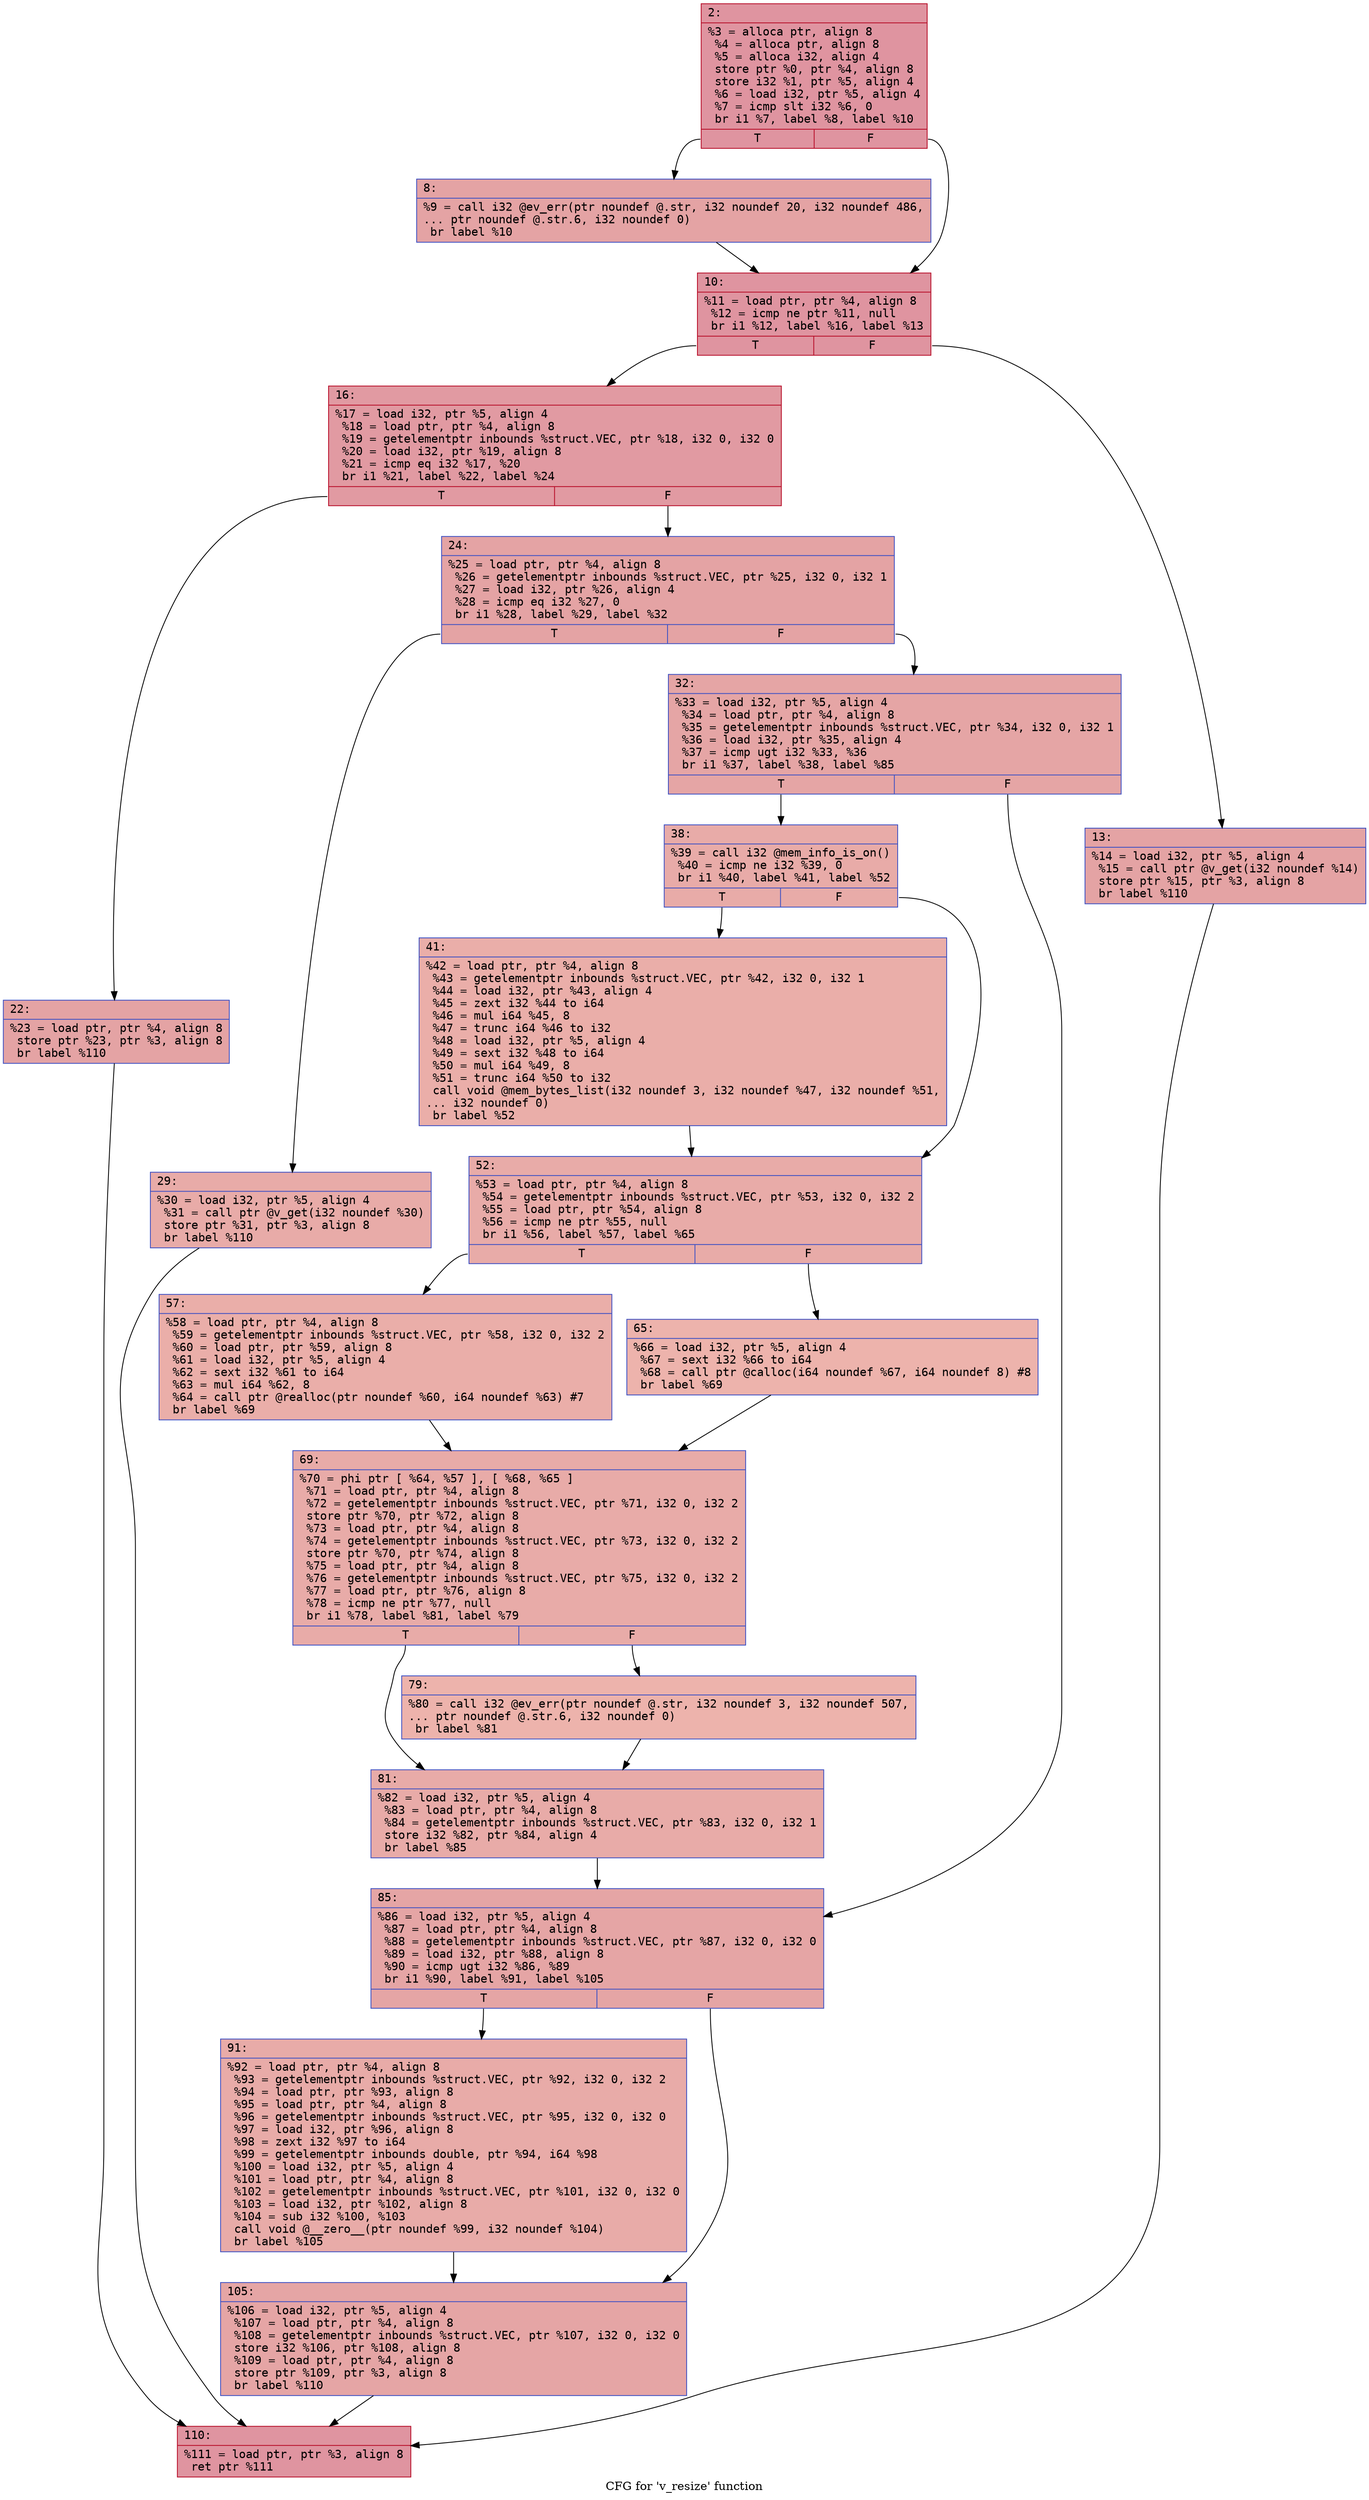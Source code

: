 digraph "CFG for 'v_resize' function" {
	label="CFG for 'v_resize' function";

	Node0x600003091cc0 [shape=record,color="#b70d28ff", style=filled, fillcolor="#b70d2870" fontname="Courier",label="{2:\l|  %3 = alloca ptr, align 8\l  %4 = alloca ptr, align 8\l  %5 = alloca i32, align 4\l  store ptr %0, ptr %4, align 8\l  store i32 %1, ptr %5, align 4\l  %6 = load i32, ptr %5, align 4\l  %7 = icmp slt i32 %6, 0\l  br i1 %7, label %8, label %10\l|{<s0>T|<s1>F}}"];
	Node0x600003091cc0:s0 -> Node0x600003091d10[tooltip="2 -> 8\nProbability 37.50%" ];
	Node0x600003091cc0:s1 -> Node0x600003091d60[tooltip="2 -> 10\nProbability 62.50%" ];
	Node0x600003091d10 [shape=record,color="#3d50c3ff", style=filled, fillcolor="#c32e3170" fontname="Courier",label="{8:\l|  %9 = call i32 @ev_err(ptr noundef @.str, i32 noundef 20, i32 noundef 486,\l... ptr noundef @.str.6, i32 noundef 0)\l  br label %10\l}"];
	Node0x600003091d10 -> Node0x600003091d60[tooltip="8 -> 10\nProbability 100.00%" ];
	Node0x600003091d60 [shape=record,color="#b70d28ff", style=filled, fillcolor="#b70d2870" fontname="Courier",label="{10:\l|  %11 = load ptr, ptr %4, align 8\l  %12 = icmp ne ptr %11, null\l  br i1 %12, label %16, label %13\l|{<s0>T|<s1>F}}"];
	Node0x600003091d60:s0 -> Node0x600003091e00[tooltip="10 -> 16\nProbability 62.50%" ];
	Node0x600003091d60:s1 -> Node0x600003091db0[tooltip="10 -> 13\nProbability 37.50%" ];
	Node0x600003091db0 [shape=record,color="#3d50c3ff", style=filled, fillcolor="#c32e3170" fontname="Courier",label="{13:\l|  %14 = load i32, ptr %5, align 4\l  %15 = call ptr @v_get(i32 noundef %14)\l  store ptr %15, ptr %3, align 8\l  br label %110\l}"];
	Node0x600003091db0 -> Node0x600003092300[tooltip="13 -> 110\nProbability 100.00%" ];
	Node0x600003091e00 [shape=record,color="#b70d28ff", style=filled, fillcolor="#bb1b2c70" fontname="Courier",label="{16:\l|  %17 = load i32, ptr %5, align 4\l  %18 = load ptr, ptr %4, align 8\l  %19 = getelementptr inbounds %struct.VEC, ptr %18, i32 0, i32 0\l  %20 = load i32, ptr %19, align 8\l  %21 = icmp eq i32 %17, %20\l  br i1 %21, label %22, label %24\l|{<s0>T|<s1>F}}"];
	Node0x600003091e00:s0 -> Node0x600003091e50[tooltip="16 -> 22\nProbability 50.00%" ];
	Node0x600003091e00:s1 -> Node0x600003091ea0[tooltip="16 -> 24\nProbability 50.00%" ];
	Node0x600003091e50 [shape=record,color="#3d50c3ff", style=filled, fillcolor="#c32e3170" fontname="Courier",label="{22:\l|  %23 = load ptr, ptr %4, align 8\l  store ptr %23, ptr %3, align 8\l  br label %110\l}"];
	Node0x600003091e50 -> Node0x600003092300[tooltip="22 -> 110\nProbability 100.00%" ];
	Node0x600003091ea0 [shape=record,color="#3d50c3ff", style=filled, fillcolor="#c32e3170" fontname="Courier",label="{24:\l|  %25 = load ptr, ptr %4, align 8\l  %26 = getelementptr inbounds %struct.VEC, ptr %25, i32 0, i32 1\l  %27 = load i32, ptr %26, align 4\l  %28 = icmp eq i32 %27, 0\l  br i1 %28, label %29, label %32\l|{<s0>T|<s1>F}}"];
	Node0x600003091ea0:s0 -> Node0x600003091ef0[tooltip="24 -> 29\nProbability 37.50%" ];
	Node0x600003091ea0:s1 -> Node0x600003091f40[tooltip="24 -> 32\nProbability 62.50%" ];
	Node0x600003091ef0 [shape=record,color="#3d50c3ff", style=filled, fillcolor="#cc403a70" fontname="Courier",label="{29:\l|  %30 = load i32, ptr %5, align 4\l  %31 = call ptr @v_get(i32 noundef %30)\l  store ptr %31, ptr %3, align 8\l  br label %110\l}"];
	Node0x600003091ef0 -> Node0x600003092300[tooltip="29 -> 110\nProbability 100.00%" ];
	Node0x600003091f40 [shape=record,color="#3d50c3ff", style=filled, fillcolor="#c5333470" fontname="Courier",label="{32:\l|  %33 = load i32, ptr %5, align 4\l  %34 = load ptr, ptr %4, align 8\l  %35 = getelementptr inbounds %struct.VEC, ptr %34, i32 0, i32 1\l  %36 = load i32, ptr %35, align 4\l  %37 = icmp ugt i32 %33, %36\l  br i1 %37, label %38, label %85\l|{<s0>T|<s1>F}}"];
	Node0x600003091f40:s0 -> Node0x600003091f90[tooltip="32 -> 38\nProbability 50.00%" ];
	Node0x600003091f40:s1 -> Node0x600003092210[tooltip="32 -> 85\nProbability 50.00%" ];
	Node0x600003091f90 [shape=record,color="#3d50c3ff", style=filled, fillcolor="#cc403a70" fontname="Courier",label="{38:\l|  %39 = call i32 @mem_info_is_on()\l  %40 = icmp ne i32 %39, 0\l  br i1 %40, label %41, label %52\l|{<s0>T|<s1>F}}"];
	Node0x600003091f90:s0 -> Node0x600003091fe0[tooltip="38 -> 41\nProbability 62.50%" ];
	Node0x600003091f90:s1 -> Node0x600003092030[tooltip="38 -> 52\nProbability 37.50%" ];
	Node0x600003091fe0 [shape=record,color="#3d50c3ff", style=filled, fillcolor="#d0473d70" fontname="Courier",label="{41:\l|  %42 = load ptr, ptr %4, align 8\l  %43 = getelementptr inbounds %struct.VEC, ptr %42, i32 0, i32 1\l  %44 = load i32, ptr %43, align 4\l  %45 = zext i32 %44 to i64\l  %46 = mul i64 %45, 8\l  %47 = trunc i64 %46 to i32\l  %48 = load i32, ptr %5, align 4\l  %49 = sext i32 %48 to i64\l  %50 = mul i64 %49, 8\l  %51 = trunc i64 %50 to i32\l  call void @mem_bytes_list(i32 noundef 3, i32 noundef %47, i32 noundef %51,\l... i32 noundef 0)\l  br label %52\l}"];
	Node0x600003091fe0 -> Node0x600003092030[tooltip="41 -> 52\nProbability 100.00%" ];
	Node0x600003092030 [shape=record,color="#3d50c3ff", style=filled, fillcolor="#cc403a70" fontname="Courier",label="{52:\l|  %53 = load ptr, ptr %4, align 8\l  %54 = getelementptr inbounds %struct.VEC, ptr %53, i32 0, i32 2\l  %55 = load ptr, ptr %54, align 8\l  %56 = icmp ne ptr %55, null\l  br i1 %56, label %57, label %65\l|{<s0>T|<s1>F}}"];
	Node0x600003092030:s0 -> Node0x600003092080[tooltip="52 -> 57\nProbability 62.50%" ];
	Node0x600003092030:s1 -> Node0x6000030920d0[tooltip="52 -> 65\nProbability 37.50%" ];
	Node0x600003092080 [shape=record,color="#3d50c3ff", style=filled, fillcolor="#d0473d70" fontname="Courier",label="{57:\l|  %58 = load ptr, ptr %4, align 8\l  %59 = getelementptr inbounds %struct.VEC, ptr %58, i32 0, i32 2\l  %60 = load ptr, ptr %59, align 8\l  %61 = load i32, ptr %5, align 4\l  %62 = sext i32 %61 to i64\l  %63 = mul i64 %62, 8\l  %64 = call ptr @realloc(ptr noundef %60, i64 noundef %63) #7\l  br label %69\l}"];
	Node0x600003092080 -> Node0x600003092120[tooltip="57 -> 69\nProbability 100.00%" ];
	Node0x6000030920d0 [shape=record,color="#3d50c3ff", style=filled, fillcolor="#d6524470" fontname="Courier",label="{65:\l|  %66 = load i32, ptr %5, align 4\l  %67 = sext i32 %66 to i64\l  %68 = call ptr @calloc(i64 noundef %67, i64 noundef 8) #8\l  br label %69\l}"];
	Node0x6000030920d0 -> Node0x600003092120[tooltip="65 -> 69\nProbability 100.00%" ];
	Node0x600003092120 [shape=record,color="#3d50c3ff", style=filled, fillcolor="#cc403a70" fontname="Courier",label="{69:\l|  %70 = phi ptr [ %64, %57 ], [ %68, %65 ]\l  %71 = load ptr, ptr %4, align 8\l  %72 = getelementptr inbounds %struct.VEC, ptr %71, i32 0, i32 2\l  store ptr %70, ptr %72, align 8\l  %73 = load ptr, ptr %4, align 8\l  %74 = getelementptr inbounds %struct.VEC, ptr %73, i32 0, i32 2\l  store ptr %70, ptr %74, align 8\l  %75 = load ptr, ptr %4, align 8\l  %76 = getelementptr inbounds %struct.VEC, ptr %75, i32 0, i32 2\l  %77 = load ptr, ptr %76, align 8\l  %78 = icmp ne ptr %77, null\l  br i1 %78, label %81, label %79\l|{<s0>T|<s1>F}}"];
	Node0x600003092120:s0 -> Node0x6000030921c0[tooltip="69 -> 81\nProbability 62.50%" ];
	Node0x600003092120:s1 -> Node0x600003092170[tooltip="69 -> 79\nProbability 37.50%" ];
	Node0x600003092170 [shape=record,color="#3d50c3ff", style=filled, fillcolor="#d6524470" fontname="Courier",label="{79:\l|  %80 = call i32 @ev_err(ptr noundef @.str, i32 noundef 3, i32 noundef 507,\l... ptr noundef @.str.6, i32 noundef 0)\l  br label %81\l}"];
	Node0x600003092170 -> Node0x6000030921c0[tooltip="79 -> 81\nProbability 100.00%" ];
	Node0x6000030921c0 [shape=record,color="#3d50c3ff", style=filled, fillcolor="#cc403a70" fontname="Courier",label="{81:\l|  %82 = load i32, ptr %5, align 4\l  %83 = load ptr, ptr %4, align 8\l  %84 = getelementptr inbounds %struct.VEC, ptr %83, i32 0, i32 1\l  store i32 %82, ptr %84, align 4\l  br label %85\l}"];
	Node0x6000030921c0 -> Node0x600003092210[tooltip="81 -> 85\nProbability 100.00%" ];
	Node0x600003092210 [shape=record,color="#3d50c3ff", style=filled, fillcolor="#c5333470" fontname="Courier",label="{85:\l|  %86 = load i32, ptr %5, align 4\l  %87 = load ptr, ptr %4, align 8\l  %88 = getelementptr inbounds %struct.VEC, ptr %87, i32 0, i32 0\l  %89 = load i32, ptr %88, align 8\l  %90 = icmp ugt i32 %86, %89\l  br i1 %90, label %91, label %105\l|{<s0>T|<s1>F}}"];
	Node0x600003092210:s0 -> Node0x600003092260[tooltip="85 -> 91\nProbability 50.00%" ];
	Node0x600003092210:s1 -> Node0x6000030922b0[tooltip="85 -> 105\nProbability 50.00%" ];
	Node0x600003092260 [shape=record,color="#3d50c3ff", style=filled, fillcolor="#cc403a70" fontname="Courier",label="{91:\l|  %92 = load ptr, ptr %4, align 8\l  %93 = getelementptr inbounds %struct.VEC, ptr %92, i32 0, i32 2\l  %94 = load ptr, ptr %93, align 8\l  %95 = load ptr, ptr %4, align 8\l  %96 = getelementptr inbounds %struct.VEC, ptr %95, i32 0, i32 0\l  %97 = load i32, ptr %96, align 8\l  %98 = zext i32 %97 to i64\l  %99 = getelementptr inbounds double, ptr %94, i64 %98\l  %100 = load i32, ptr %5, align 4\l  %101 = load ptr, ptr %4, align 8\l  %102 = getelementptr inbounds %struct.VEC, ptr %101, i32 0, i32 0\l  %103 = load i32, ptr %102, align 8\l  %104 = sub i32 %100, %103\l  call void @__zero__(ptr noundef %99, i32 noundef %104)\l  br label %105\l}"];
	Node0x600003092260 -> Node0x6000030922b0[tooltip="91 -> 105\nProbability 100.00%" ];
	Node0x6000030922b0 [shape=record,color="#3d50c3ff", style=filled, fillcolor="#c5333470" fontname="Courier",label="{105:\l|  %106 = load i32, ptr %5, align 4\l  %107 = load ptr, ptr %4, align 8\l  %108 = getelementptr inbounds %struct.VEC, ptr %107, i32 0, i32 0\l  store i32 %106, ptr %108, align 8\l  %109 = load ptr, ptr %4, align 8\l  store ptr %109, ptr %3, align 8\l  br label %110\l}"];
	Node0x6000030922b0 -> Node0x600003092300[tooltip="105 -> 110\nProbability 100.00%" ];
	Node0x600003092300 [shape=record,color="#b70d28ff", style=filled, fillcolor="#b70d2870" fontname="Courier",label="{110:\l|  %111 = load ptr, ptr %3, align 8\l  ret ptr %111\l}"];
}
